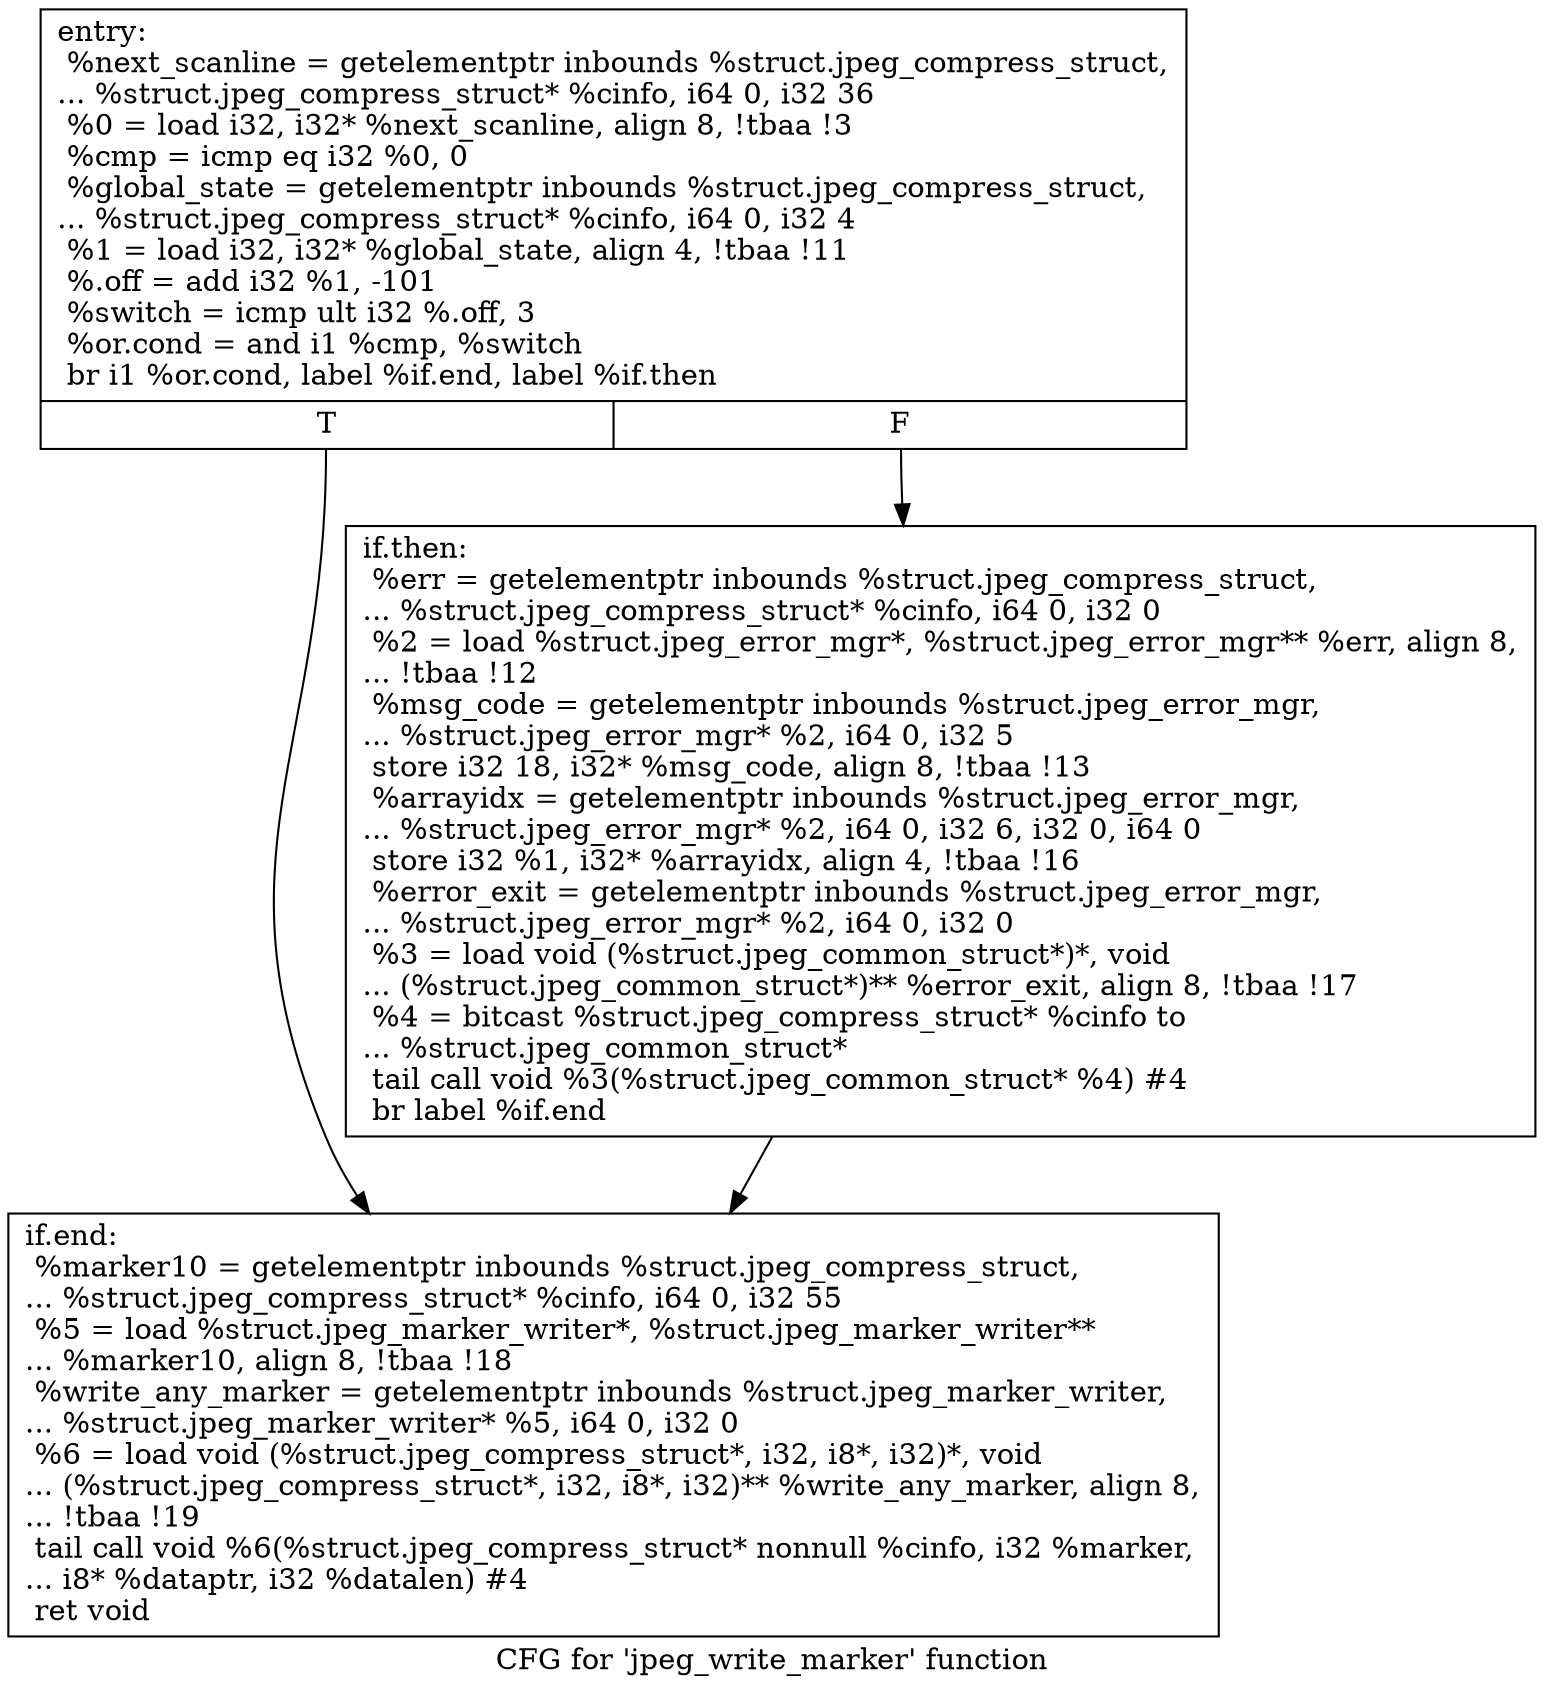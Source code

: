 digraph "CFG for 'jpeg_write_marker' function" {
	label="CFG for 'jpeg_write_marker' function";

	Node0x6737ce0 [shape=record,label="{entry:\l  %next_scanline = getelementptr inbounds %struct.jpeg_compress_struct,\l... %struct.jpeg_compress_struct* %cinfo, i64 0, i32 36\l  %0 = load i32, i32* %next_scanline, align 8, !tbaa !3\l  %cmp = icmp eq i32 %0, 0\l  %global_state = getelementptr inbounds %struct.jpeg_compress_struct,\l... %struct.jpeg_compress_struct* %cinfo, i64 0, i32 4\l  %1 = load i32, i32* %global_state, align 4, !tbaa !11\l  %.off = add i32 %1, -101\l  %switch = icmp ult i32 %.off, 3\l  %or.cond = and i1 %cmp, %switch\l  br i1 %or.cond, label %if.end, label %if.then\l|{<s0>T|<s1>F}}"];
	Node0x6737ce0:s0 -> Node0x6747b30;
	Node0x6737ce0:s1 -> Node0x6747c00;
	Node0x6747c00 [shape=record,label="{if.then:                                          \l  %err = getelementptr inbounds %struct.jpeg_compress_struct,\l... %struct.jpeg_compress_struct* %cinfo, i64 0, i32 0\l  %2 = load %struct.jpeg_error_mgr*, %struct.jpeg_error_mgr** %err, align 8,\l... !tbaa !12\l  %msg_code = getelementptr inbounds %struct.jpeg_error_mgr,\l... %struct.jpeg_error_mgr* %2, i64 0, i32 5\l  store i32 18, i32* %msg_code, align 8, !tbaa !13\l  %arrayidx = getelementptr inbounds %struct.jpeg_error_mgr,\l... %struct.jpeg_error_mgr* %2, i64 0, i32 6, i32 0, i64 0\l  store i32 %1, i32* %arrayidx, align 4, !tbaa !16\l  %error_exit = getelementptr inbounds %struct.jpeg_error_mgr,\l... %struct.jpeg_error_mgr* %2, i64 0, i32 0\l  %3 = load void (%struct.jpeg_common_struct*)*, void\l... (%struct.jpeg_common_struct*)** %error_exit, align 8, !tbaa !17\l  %4 = bitcast %struct.jpeg_compress_struct* %cinfo to\l... %struct.jpeg_common_struct*\l  tail call void %3(%struct.jpeg_common_struct* %4) #4\l  br label %if.end\l}"];
	Node0x6747c00 -> Node0x6747b30;
	Node0x6747b30 [shape=record,label="{if.end:                                           \l  %marker10 = getelementptr inbounds %struct.jpeg_compress_struct,\l... %struct.jpeg_compress_struct* %cinfo, i64 0, i32 55\l  %5 = load %struct.jpeg_marker_writer*, %struct.jpeg_marker_writer**\l... %marker10, align 8, !tbaa !18\l  %write_any_marker = getelementptr inbounds %struct.jpeg_marker_writer,\l... %struct.jpeg_marker_writer* %5, i64 0, i32 0\l  %6 = load void (%struct.jpeg_compress_struct*, i32, i8*, i32)*, void\l... (%struct.jpeg_compress_struct*, i32, i8*, i32)** %write_any_marker, align 8,\l... !tbaa !19\l  tail call void %6(%struct.jpeg_compress_struct* nonnull %cinfo, i32 %marker,\l... i8* %dataptr, i32 %datalen) #4\l  ret void\l}"];
}
